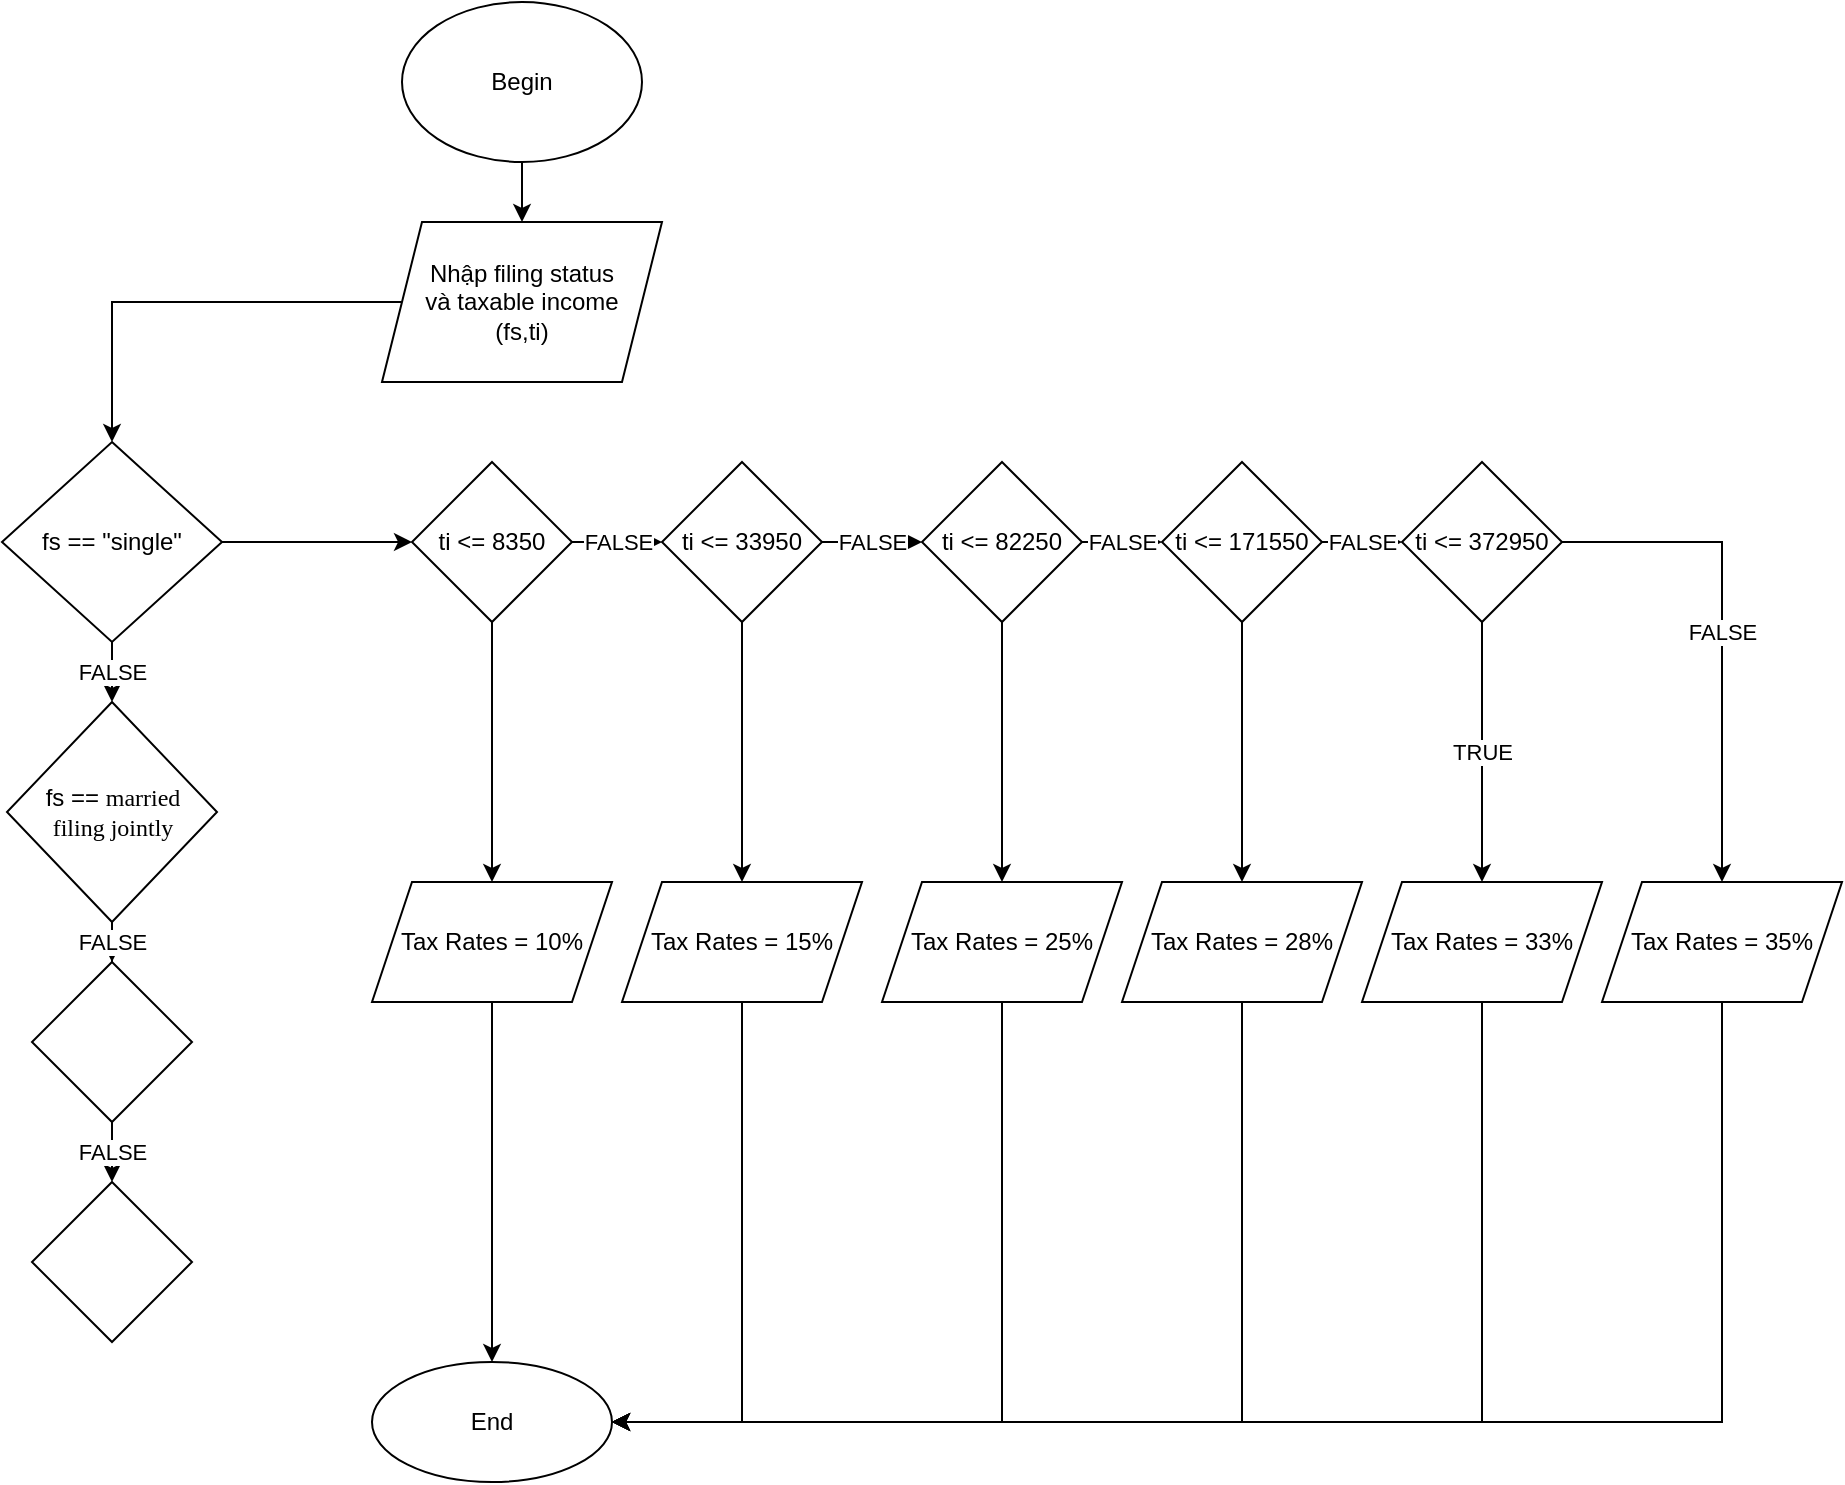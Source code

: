 <mxfile version="15.2.7" type="github">
  <diagram id="lS9gEuEYb2Qw7tAvBpl1" name="Page-1">
    <mxGraphModel dx="1422" dy="794" grid="1" gridSize="10" guides="1" tooltips="1" connect="1" arrows="1" fold="1" page="1" pageScale="1" pageWidth="827" pageHeight="1169" math="0" shadow="0">
      <root>
        <mxCell id="0" />
        <mxCell id="1" parent="0" />
        <mxCell id="4QljDFxPX6gw_J1ZpyLn-2" value="" style="edgeStyle=orthogonalEdgeStyle;rounded=0;orthogonalLoop=1;jettySize=auto;html=1;" edge="1" parent="1" source="pV3M_QZJWwmFhSBJMzRY-1" target="4QljDFxPX6gw_J1ZpyLn-1">
          <mxGeometry relative="1" as="geometry" />
        </mxCell>
        <mxCell id="pV3M_QZJWwmFhSBJMzRY-1" value="Begin" style="ellipse;whiteSpace=wrap;html=1;" parent="1" vertex="1">
          <mxGeometry x="340" y="40" width="120" height="80" as="geometry" />
        </mxCell>
        <mxCell id="pV3M_QZJWwmFhSBJMzRY-20" value="&lt;span&gt;End&lt;/span&gt;" style="ellipse;whiteSpace=wrap;html=1;" parent="1" vertex="1">
          <mxGeometry x="325" y="720" width="120" height="60" as="geometry" />
        </mxCell>
        <mxCell id="4QljDFxPX6gw_J1ZpyLn-4" value="" style="edgeStyle=orthogonalEdgeStyle;rounded=0;orthogonalLoop=1;jettySize=auto;html=1;" edge="1" parent="1" source="4QljDFxPX6gw_J1ZpyLn-1" target="4QljDFxPX6gw_J1ZpyLn-3">
          <mxGeometry relative="1" as="geometry" />
        </mxCell>
        <mxCell id="4QljDFxPX6gw_J1ZpyLn-1" value="Nhập filing status&lt;br&gt;và taxable income&lt;br&gt;(fs,ti)" style="shape=parallelogram;perimeter=parallelogramPerimeter;whiteSpace=wrap;html=1;fixedSize=1;" vertex="1" parent="1">
          <mxGeometry x="330" y="150" width="140" height="80" as="geometry" />
        </mxCell>
        <mxCell id="4QljDFxPX6gw_J1ZpyLn-6" value="FALSE" style="edgeStyle=orthogonalEdgeStyle;rounded=0;orthogonalLoop=1;jettySize=auto;html=1;" edge="1" parent="1" source="4QljDFxPX6gw_J1ZpyLn-3" target="4QljDFxPX6gw_J1ZpyLn-5">
          <mxGeometry relative="1" as="geometry" />
        </mxCell>
        <mxCell id="4QljDFxPX6gw_J1ZpyLn-12" value="" style="edgeStyle=orthogonalEdgeStyle;rounded=0;orthogonalLoop=1;jettySize=auto;html=1;" edge="1" parent="1" source="4QljDFxPX6gw_J1ZpyLn-3" target="4QljDFxPX6gw_J1ZpyLn-11">
          <mxGeometry relative="1" as="geometry" />
        </mxCell>
        <mxCell id="4QljDFxPX6gw_J1ZpyLn-3" value="fs == &quot;single&quot;" style="rhombus;whiteSpace=wrap;html=1;" vertex="1" parent="1">
          <mxGeometry x="140" y="260" width="110" height="100" as="geometry" />
        </mxCell>
        <mxCell id="4QljDFxPX6gw_J1ZpyLn-8" value="FALSE" style="edgeStyle=orthogonalEdgeStyle;rounded=0;orthogonalLoop=1;jettySize=auto;html=1;" edge="1" parent="1" source="4QljDFxPX6gw_J1ZpyLn-5" target="4QljDFxPX6gw_J1ZpyLn-7">
          <mxGeometry relative="1" as="geometry" />
        </mxCell>
        <mxCell id="4QljDFxPX6gw_J1ZpyLn-5" value="&lt;font style=&quot;font-size: 12px&quot;&gt;fs ==&amp;nbsp;&lt;span style=&quot;font-family: &amp;#34;times new roman&amp;#34;&quot;&gt;married&lt;br&gt;filing jointly&lt;/span&gt;&lt;/font&gt;" style="rhombus;whiteSpace=wrap;html=1;" vertex="1" parent="1">
          <mxGeometry x="142.5" y="390" width="105" height="110" as="geometry" />
        </mxCell>
        <mxCell id="4QljDFxPX6gw_J1ZpyLn-10" value="FALSE" style="edgeStyle=orthogonalEdgeStyle;rounded=0;orthogonalLoop=1;jettySize=auto;html=1;" edge="1" parent="1" source="4QljDFxPX6gw_J1ZpyLn-7" target="4QljDFxPX6gw_J1ZpyLn-9">
          <mxGeometry relative="1" as="geometry" />
        </mxCell>
        <mxCell id="4QljDFxPX6gw_J1ZpyLn-7" value="" style="rhombus;whiteSpace=wrap;html=1;" vertex="1" parent="1">
          <mxGeometry x="155" y="520" width="80" height="80" as="geometry" />
        </mxCell>
        <mxCell id="4QljDFxPX6gw_J1ZpyLn-9" value="" style="rhombus;whiteSpace=wrap;html=1;" vertex="1" parent="1">
          <mxGeometry x="155" y="630" width="80" height="80" as="geometry" />
        </mxCell>
        <mxCell id="4QljDFxPX6gw_J1ZpyLn-14" value="FALSE" style="edgeStyle=orthogonalEdgeStyle;rounded=0;orthogonalLoop=1;jettySize=auto;html=1;" edge="1" parent="1" source="4QljDFxPX6gw_J1ZpyLn-11" target="4QljDFxPX6gw_J1ZpyLn-13">
          <mxGeometry relative="1" as="geometry" />
        </mxCell>
        <mxCell id="4QljDFxPX6gw_J1ZpyLn-41" value="" style="edgeStyle=orthogonalEdgeStyle;rounded=0;orthogonalLoop=1;jettySize=auto;html=1;" edge="1" parent="1" source="4QljDFxPX6gw_J1ZpyLn-11" target="4QljDFxPX6gw_J1ZpyLn-40">
          <mxGeometry relative="1" as="geometry" />
        </mxCell>
        <mxCell id="4QljDFxPX6gw_J1ZpyLn-11" value="ti &amp;lt;= 8350" style="rhombus;whiteSpace=wrap;html=1;" vertex="1" parent="1">
          <mxGeometry x="345" y="270" width="80" height="80" as="geometry" />
        </mxCell>
        <mxCell id="4QljDFxPX6gw_J1ZpyLn-16" value="FALSE" style="edgeStyle=orthogonalEdgeStyle;rounded=0;orthogonalLoop=1;jettySize=auto;html=1;" edge="1" parent="1" source="4QljDFxPX6gw_J1ZpyLn-13" target="4QljDFxPX6gw_J1ZpyLn-15">
          <mxGeometry relative="1" as="geometry" />
        </mxCell>
        <mxCell id="4QljDFxPX6gw_J1ZpyLn-39" value="" style="edgeStyle=orthogonalEdgeStyle;rounded=0;orthogonalLoop=1;jettySize=auto;html=1;" edge="1" parent="1" source="4QljDFxPX6gw_J1ZpyLn-13" target="4QljDFxPX6gw_J1ZpyLn-38">
          <mxGeometry relative="1" as="geometry" />
        </mxCell>
        <mxCell id="4QljDFxPX6gw_J1ZpyLn-13" value="ti &amp;lt;= 33950" style="rhombus;whiteSpace=wrap;html=1;" vertex="1" parent="1">
          <mxGeometry x="470" y="270" width="80" height="80" as="geometry" />
        </mxCell>
        <mxCell id="4QljDFxPX6gw_J1ZpyLn-18" value="FALSE" style="edgeStyle=orthogonalEdgeStyle;rounded=0;orthogonalLoop=1;jettySize=auto;html=1;" edge="1" parent="1" source="4QljDFxPX6gw_J1ZpyLn-15" target="4QljDFxPX6gw_J1ZpyLn-17">
          <mxGeometry relative="1" as="geometry" />
        </mxCell>
        <mxCell id="4QljDFxPX6gw_J1ZpyLn-37" value="" style="edgeStyle=orthogonalEdgeStyle;rounded=0;orthogonalLoop=1;jettySize=auto;html=1;" edge="1" parent="1" source="4QljDFxPX6gw_J1ZpyLn-15" target="4QljDFxPX6gw_J1ZpyLn-36">
          <mxGeometry relative="1" as="geometry" />
        </mxCell>
        <mxCell id="4QljDFxPX6gw_J1ZpyLn-15" value="ti &amp;lt;= 82250" style="rhombus;whiteSpace=wrap;html=1;" vertex="1" parent="1">
          <mxGeometry x="600" y="270" width="80" height="80" as="geometry" />
        </mxCell>
        <mxCell id="4QljDFxPX6gw_J1ZpyLn-20" value="FALSE" style="edgeStyle=orthogonalEdgeStyle;rounded=0;orthogonalLoop=1;jettySize=auto;html=1;" edge="1" parent="1" source="4QljDFxPX6gw_J1ZpyLn-17" target="4QljDFxPX6gw_J1ZpyLn-19">
          <mxGeometry relative="1" as="geometry" />
        </mxCell>
        <mxCell id="4QljDFxPX6gw_J1ZpyLn-35" value="" style="edgeStyle=orthogonalEdgeStyle;rounded=0;orthogonalLoop=1;jettySize=auto;html=1;" edge="1" parent="1" source="4QljDFxPX6gw_J1ZpyLn-17" target="4QljDFxPX6gw_J1ZpyLn-34">
          <mxGeometry relative="1" as="geometry" />
        </mxCell>
        <mxCell id="4QljDFxPX6gw_J1ZpyLn-17" value="ti &amp;lt;= 171550" style="rhombus;whiteSpace=wrap;html=1;" vertex="1" parent="1">
          <mxGeometry x="720" y="270" width="80" height="80" as="geometry" />
        </mxCell>
        <mxCell id="4QljDFxPX6gw_J1ZpyLn-29" value="FALSE" style="edgeStyle=orthogonalEdgeStyle;rounded=0;orthogonalLoop=1;jettySize=auto;html=1;" edge="1" parent="1" source="4QljDFxPX6gw_J1ZpyLn-19" target="4QljDFxPX6gw_J1ZpyLn-28">
          <mxGeometry relative="1" as="geometry" />
        </mxCell>
        <mxCell id="4QljDFxPX6gw_J1ZpyLn-32" value="TRUE" style="edgeStyle=orthogonalEdgeStyle;rounded=0;orthogonalLoop=1;jettySize=auto;html=1;" edge="1" parent="1" source="4QljDFxPX6gw_J1ZpyLn-19" target="4QljDFxPX6gw_J1ZpyLn-31">
          <mxGeometry relative="1" as="geometry" />
        </mxCell>
        <mxCell id="4QljDFxPX6gw_J1ZpyLn-19" value="ti &amp;lt;= 372950" style="rhombus;whiteSpace=wrap;html=1;" vertex="1" parent="1">
          <mxGeometry x="840" y="270" width="80" height="80" as="geometry" />
        </mxCell>
        <mxCell id="4QljDFxPX6gw_J1ZpyLn-30" value="" style="edgeStyle=orthogonalEdgeStyle;rounded=0;orthogonalLoop=1;jettySize=auto;html=1;exitX=0.5;exitY=1;exitDx=0;exitDy=0;" edge="1" parent="1" source="4QljDFxPX6gw_J1ZpyLn-28" target="pV3M_QZJWwmFhSBJMzRY-20">
          <mxGeometry relative="1" as="geometry">
            <Array as="points">
              <mxPoint x="1000" y="750" />
            </Array>
          </mxGeometry>
        </mxCell>
        <mxCell id="4QljDFxPX6gw_J1ZpyLn-28" value="Tax Rates = 35%" style="shape=parallelogram;perimeter=parallelogramPerimeter;whiteSpace=wrap;html=1;fixedSize=1;" vertex="1" parent="1">
          <mxGeometry x="940" y="480" width="120" height="60" as="geometry" />
        </mxCell>
        <mxCell id="4QljDFxPX6gw_J1ZpyLn-33" value="" style="edgeStyle=orthogonalEdgeStyle;rounded=0;orthogonalLoop=1;jettySize=auto;html=1;" edge="1" parent="1" source="4QljDFxPX6gw_J1ZpyLn-31" target="pV3M_QZJWwmFhSBJMzRY-20">
          <mxGeometry relative="1" as="geometry">
            <Array as="points">
              <mxPoint x="880" y="750" />
            </Array>
          </mxGeometry>
        </mxCell>
        <mxCell id="4QljDFxPX6gw_J1ZpyLn-31" value="Tax Rates = 33%" style="shape=parallelogram;perimeter=parallelogramPerimeter;whiteSpace=wrap;html=1;fixedSize=1;" vertex="1" parent="1">
          <mxGeometry x="820" y="480" width="120" height="60" as="geometry" />
        </mxCell>
        <mxCell id="4QljDFxPX6gw_J1ZpyLn-42" value="" style="edgeStyle=orthogonalEdgeStyle;rounded=0;orthogonalLoop=1;jettySize=auto;html=1;" edge="1" parent="1" source="4QljDFxPX6gw_J1ZpyLn-34" target="pV3M_QZJWwmFhSBJMzRY-20">
          <mxGeometry relative="1" as="geometry">
            <Array as="points">
              <mxPoint x="760" y="750" />
            </Array>
          </mxGeometry>
        </mxCell>
        <mxCell id="4QljDFxPX6gw_J1ZpyLn-34" value="Tax Rates = 28%" style="shape=parallelogram;perimeter=parallelogramPerimeter;whiteSpace=wrap;html=1;fixedSize=1;" vertex="1" parent="1">
          <mxGeometry x="700" y="480" width="120" height="60" as="geometry" />
        </mxCell>
        <mxCell id="4QljDFxPX6gw_J1ZpyLn-43" value="" style="edgeStyle=orthogonalEdgeStyle;rounded=0;orthogonalLoop=1;jettySize=auto;html=1;" edge="1" parent="1" source="4QljDFxPX6gw_J1ZpyLn-36" target="pV3M_QZJWwmFhSBJMzRY-20">
          <mxGeometry relative="1" as="geometry">
            <Array as="points">
              <mxPoint x="640" y="750" />
            </Array>
          </mxGeometry>
        </mxCell>
        <mxCell id="4QljDFxPX6gw_J1ZpyLn-36" value="Tax Rates = 25%" style="shape=parallelogram;perimeter=parallelogramPerimeter;whiteSpace=wrap;html=1;fixedSize=1;" vertex="1" parent="1">
          <mxGeometry x="580" y="480" width="120" height="60" as="geometry" />
        </mxCell>
        <mxCell id="4QljDFxPX6gw_J1ZpyLn-44" value="" style="edgeStyle=orthogonalEdgeStyle;rounded=0;orthogonalLoop=1;jettySize=auto;html=1;" edge="1" parent="1" source="4QljDFxPX6gw_J1ZpyLn-38" target="pV3M_QZJWwmFhSBJMzRY-20">
          <mxGeometry relative="1" as="geometry">
            <Array as="points">
              <mxPoint x="510" y="750" />
            </Array>
          </mxGeometry>
        </mxCell>
        <mxCell id="4QljDFxPX6gw_J1ZpyLn-38" value="Tax Rates = 15%" style="shape=parallelogram;perimeter=parallelogramPerimeter;whiteSpace=wrap;html=1;fixedSize=1;" vertex="1" parent="1">
          <mxGeometry x="450" y="480" width="120" height="60" as="geometry" />
        </mxCell>
        <mxCell id="4QljDFxPX6gw_J1ZpyLn-46" value="" style="edgeStyle=orthogonalEdgeStyle;rounded=0;orthogonalLoop=1;jettySize=auto;html=1;" edge="1" parent="1" source="4QljDFxPX6gw_J1ZpyLn-40" target="pV3M_QZJWwmFhSBJMzRY-20">
          <mxGeometry relative="1" as="geometry" />
        </mxCell>
        <mxCell id="4QljDFxPX6gw_J1ZpyLn-40" value="Tax Rates = 10%" style="shape=parallelogram;perimeter=parallelogramPerimeter;whiteSpace=wrap;html=1;fixedSize=1;" vertex="1" parent="1">
          <mxGeometry x="325" y="480" width="120" height="60" as="geometry" />
        </mxCell>
      </root>
    </mxGraphModel>
  </diagram>
</mxfile>
